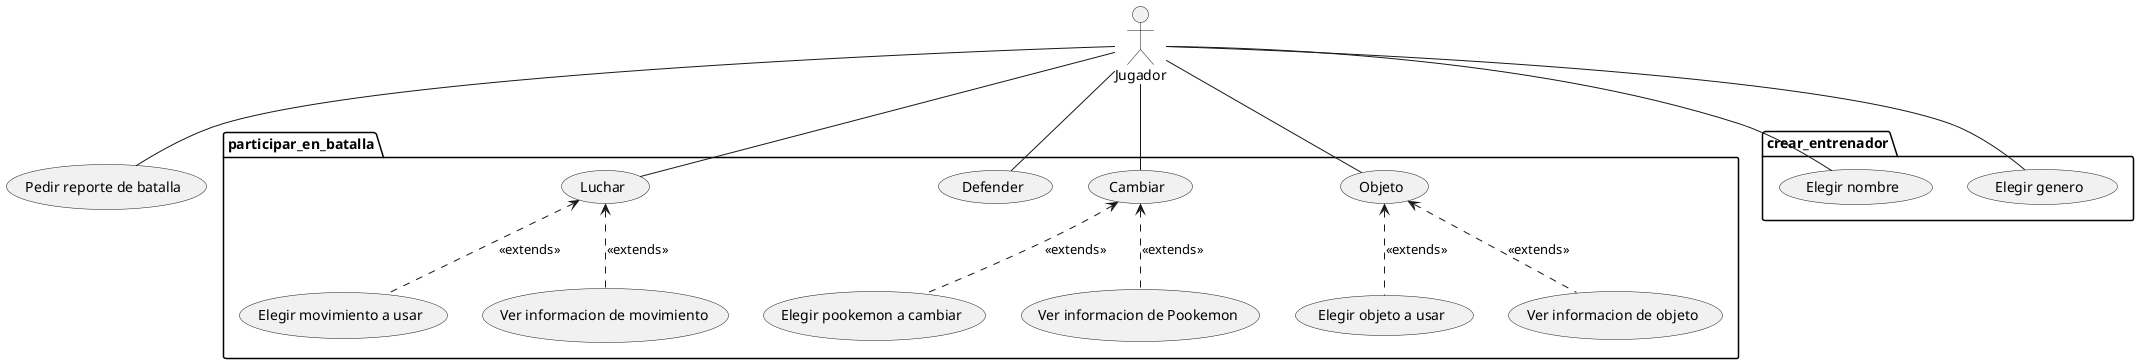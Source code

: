 @startuml Jugador

actor Jugador

package participar_en_batalla{
    usecase "Luchar" as luc
    usecase "Defender" as def
    usecase "Cambiar" as cam 
    usecase "Objeto" as obj
    usecase "Elegir movimiento a usar" as eleMov
    usecase "Ver informacion de movimiento" as verInfMov
    usecase "Elegir pookemon a cambiar" as elePoo
    usecase "Ver informacion de Pookemon" as verInfPoo
    usecase "Elegir objeto a usar" as eleObj
    usecase "Ver informacion de objeto" as verInfObj
}

Jugador -- obj
obj <.. eleObj: <<extends>>
obj <.. verInfObj : <<extends>>
Jugador -- cam
cam <.. elePoo : <<extends>>
cam <.. verInfPoo : <<extends>>
Jugador -- luc
luc <.. eleMov : <<extends>>
luc <.. verInfMov : <<extends>>
Jugador -- def

package crear_entrenador{
    usecase "Elegir nombre" as eleNom
    usecase "Elegir genero" as eleGen
}

Jugador -- eleNom
Jugador -- eleGen

usecase "Pedir reporte de batalla" as pedRepBat

Jugador -- pedRepBat

@enduml